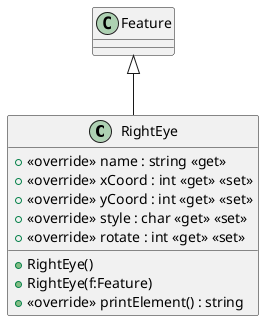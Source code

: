 @startuml
class RightEye {
    + <<override>> name : string <<get>>
    + <<override>> xCoord : int <<get>> <<set>>
    + <<override>> yCoord : int <<get>> <<set>>
    + <<override>> style : char <<get>> <<set>>
    + <<override>> rotate : int <<get>> <<set>>
    + RightEye()
    + RightEye(f:Feature)
    + <<override>> printElement() : string
}
Feature <|-- RightEye
@enduml
